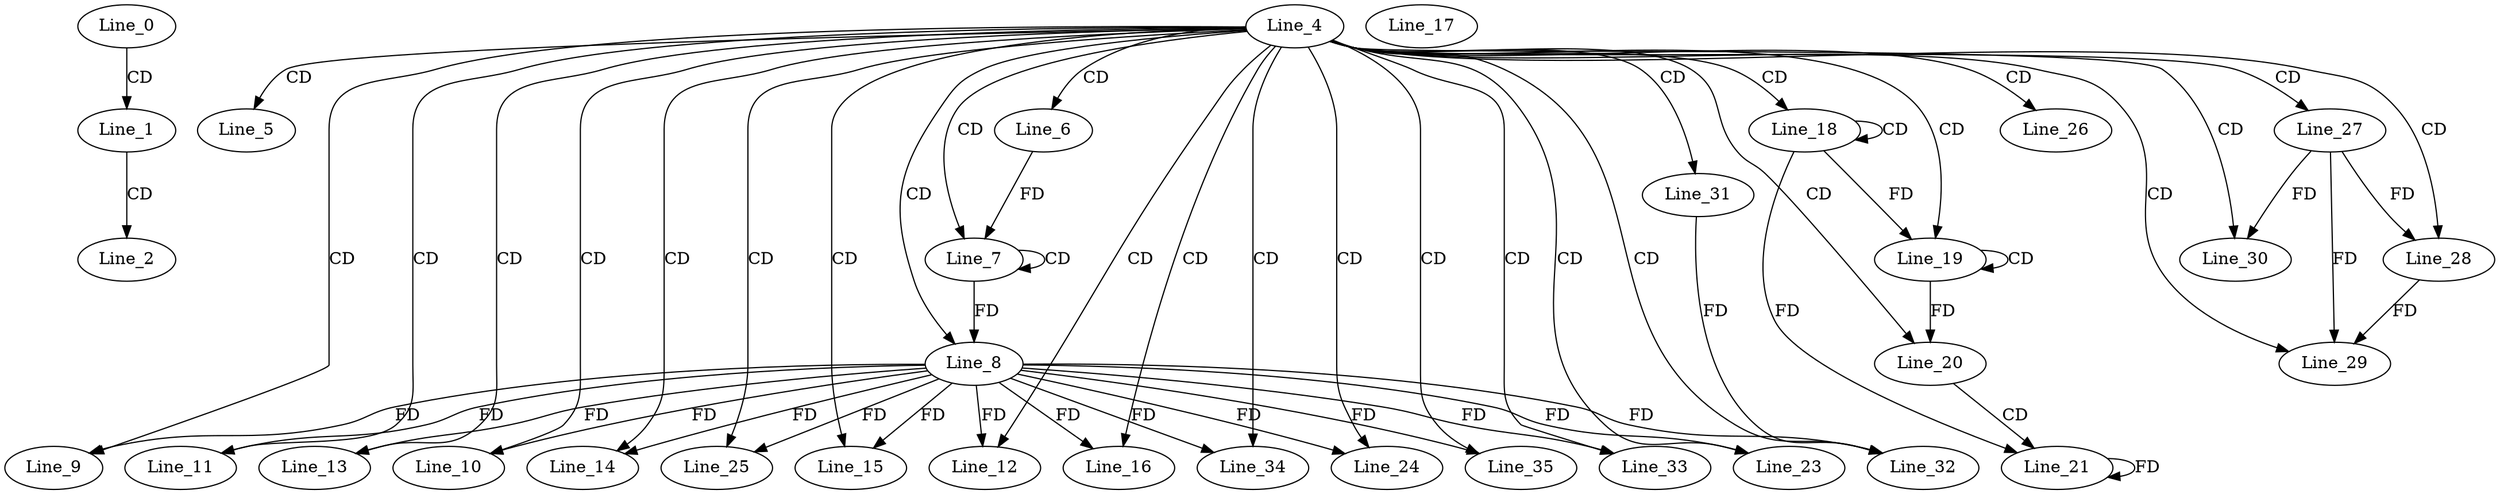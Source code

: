digraph G {
  Line_0;
  Line_1;
  Line_2;
  Line_4;
  Line_5;
  Line_6;
  Line_7;
  Line_7;
  Line_8;
  Line_8;
  Line_9;
  Line_10;
  Line_11;
  Line_12;
  Line_13;
  Line_14;
  Line_15;
  Line_16;
  Line_17;
  Line_18;
  Line_18;
  Line_19;
  Line_19;
  Line_20;
  Line_21;
  Line_21;
  Line_21;
  Line_23;
  Line_24;
  Line_25;
  Line_26;
  Line_27;
  Line_28;
  Line_28;
  Line_29;
  Line_30;
  Line_31;
  Line_32;
  Line_33;
  Line_34;
  Line_35;
  Line_0 -> Line_1 [ label="CD" ];
  Line_1 -> Line_2 [ label="CD" ];
  Line_4 -> Line_5 [ label="CD" ];
  Line_4 -> Line_6 [ label="CD" ];
  Line_4 -> Line_7 [ label="CD" ];
  Line_7 -> Line_7 [ label="CD" ];
  Line_6 -> Line_7 [ label="FD" ];
  Line_4 -> Line_8 [ label="CD" ];
  Line_7 -> Line_8 [ label="FD" ];
  Line_4 -> Line_9 [ label="CD" ];
  Line_8 -> Line_9 [ label="FD" ];
  Line_4 -> Line_10 [ label="CD" ];
  Line_8 -> Line_10 [ label="FD" ];
  Line_4 -> Line_11 [ label="CD" ];
  Line_8 -> Line_11 [ label="FD" ];
  Line_4 -> Line_12 [ label="CD" ];
  Line_8 -> Line_12 [ label="FD" ];
  Line_4 -> Line_13 [ label="CD" ];
  Line_8 -> Line_13 [ label="FD" ];
  Line_4 -> Line_14 [ label="CD" ];
  Line_8 -> Line_14 [ label="FD" ];
  Line_4 -> Line_15 [ label="CD" ];
  Line_8 -> Line_15 [ label="FD" ];
  Line_4 -> Line_16 [ label="CD" ];
  Line_8 -> Line_16 [ label="FD" ];
  Line_4 -> Line_18 [ label="CD" ];
  Line_18 -> Line_18 [ label="CD" ];
  Line_4 -> Line_19 [ label="CD" ];
  Line_19 -> Line_19 [ label="CD" ];
  Line_18 -> Line_19 [ label="FD" ];
  Line_4 -> Line_20 [ label="CD" ];
  Line_19 -> Line_20 [ label="FD" ];
  Line_20 -> Line_21 [ label="CD" ];
  Line_18 -> Line_21 [ label="FD" ];
  Line_21 -> Line_21 [ label="FD" ];
  Line_4 -> Line_23 [ label="CD" ];
  Line_8 -> Line_23 [ label="FD" ];
  Line_4 -> Line_24 [ label="CD" ];
  Line_8 -> Line_24 [ label="FD" ];
  Line_4 -> Line_25 [ label="CD" ];
  Line_8 -> Line_25 [ label="FD" ];
  Line_4 -> Line_26 [ label="CD" ];
  Line_4 -> Line_27 [ label="CD" ];
  Line_4 -> Line_28 [ label="CD" ];
  Line_27 -> Line_28 [ label="FD" ];
  Line_4 -> Line_29 [ label="CD" ];
  Line_27 -> Line_29 [ label="FD" ];
  Line_28 -> Line_29 [ label="FD" ];
  Line_4 -> Line_30 [ label="CD" ];
  Line_27 -> Line_30 [ label="FD" ];
  Line_4 -> Line_31 [ label="CD" ];
  Line_4 -> Line_32 [ label="CD" ];
  Line_8 -> Line_32 [ label="FD" ];
  Line_31 -> Line_32 [ label="FD" ];
  Line_4 -> Line_33 [ label="CD" ];
  Line_8 -> Line_33 [ label="FD" ];
  Line_4 -> Line_34 [ label="CD" ];
  Line_8 -> Line_34 [ label="FD" ];
  Line_4 -> Line_35 [ label="CD" ];
  Line_8 -> Line_35 [ label="FD" ];
}
